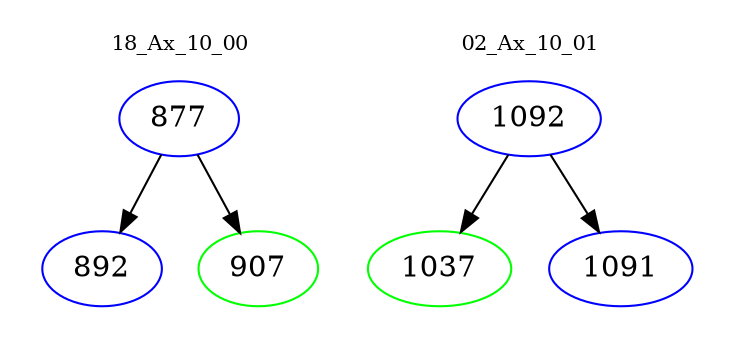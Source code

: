 digraph{
subgraph cluster_0 {
color = white
label = "18_Ax_10_00";
fontsize=10;
T0_877 [label="877", color="blue"]
T0_877 -> T0_892 [color="black"]
T0_892 [label="892", color="blue"]
T0_877 -> T0_907 [color="black"]
T0_907 [label="907", color="green"]
}
subgraph cluster_1 {
color = white
label = "02_Ax_10_01";
fontsize=10;
T1_1092 [label="1092", color="blue"]
T1_1092 -> T1_1037 [color="black"]
T1_1037 [label="1037", color="green"]
T1_1092 -> T1_1091 [color="black"]
T1_1091 [label="1091", color="blue"]
}
}

